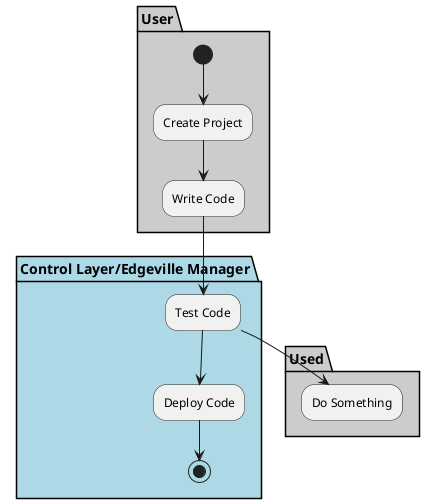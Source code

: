 @startuml

partition "Control Layer/Edgeville Manager" {

}

partition User  #cccccc {
  (*) --> "Create Project"
  --> "Write Code"
}

partition "Control Layer/Edgeville Manager" #lightblue {
  "Write Code" --> "Test Code"
  "Test Code" --> "Deploy Code"
  "Deploy Code" --> (*)
}

partition Used #cccccc {
  "Test Code" --> "Do Something"
}

@enduml
